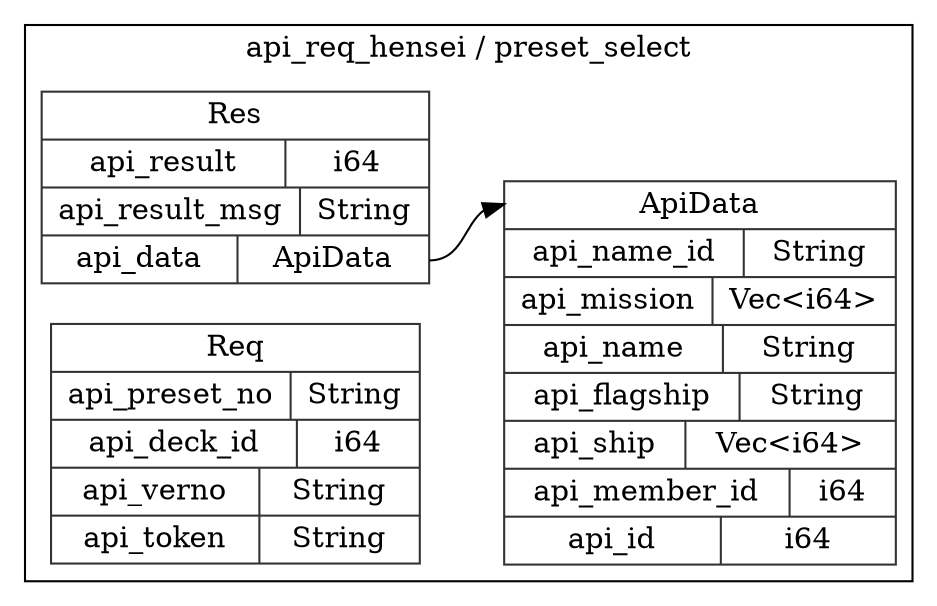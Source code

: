 digraph {
  rankdir=LR;
  subgraph cluster_0 {
    label="api_req_hensei / preset_select";
    node [style="filled", color=white, style="solid", color=gray20];
    api_req_hensei__preset_select__Res [label="<Res> Res  | { api_result | <api_result> i64 } | { api_result_msg | <api_result_msg> String } | { api_data | <api_data> ApiData }", shape=record];
    api_req_hensei__preset_select__ApiData;
    api_req_hensei__preset_select__Res:api_data:e -> api_req_hensei__preset_select__ApiData:ApiData:w;
    api_req_hensei__preset_select__ApiData [label="<ApiData> ApiData  | { api_name_id | <api_name_id> String } | { api_mission | <api_mission> Vec\<i64\> } | { api_name | <api_name> String } | { api_flagship | <api_flagship> String } | { api_ship | <api_ship> Vec\<i64\> } | { api_member_id | <api_member_id> i64 } | { api_id | <api_id> i64 }", shape=record];
    api_req_hensei__preset_select__Req [label="<Req> Req  | { api_preset_no | <api_preset_no> String } | { api_deck_id | <api_deck_id> i64 } | { api_verno | <api_verno> String } | { api_token | <api_token> String }", shape=record];
  }
}
